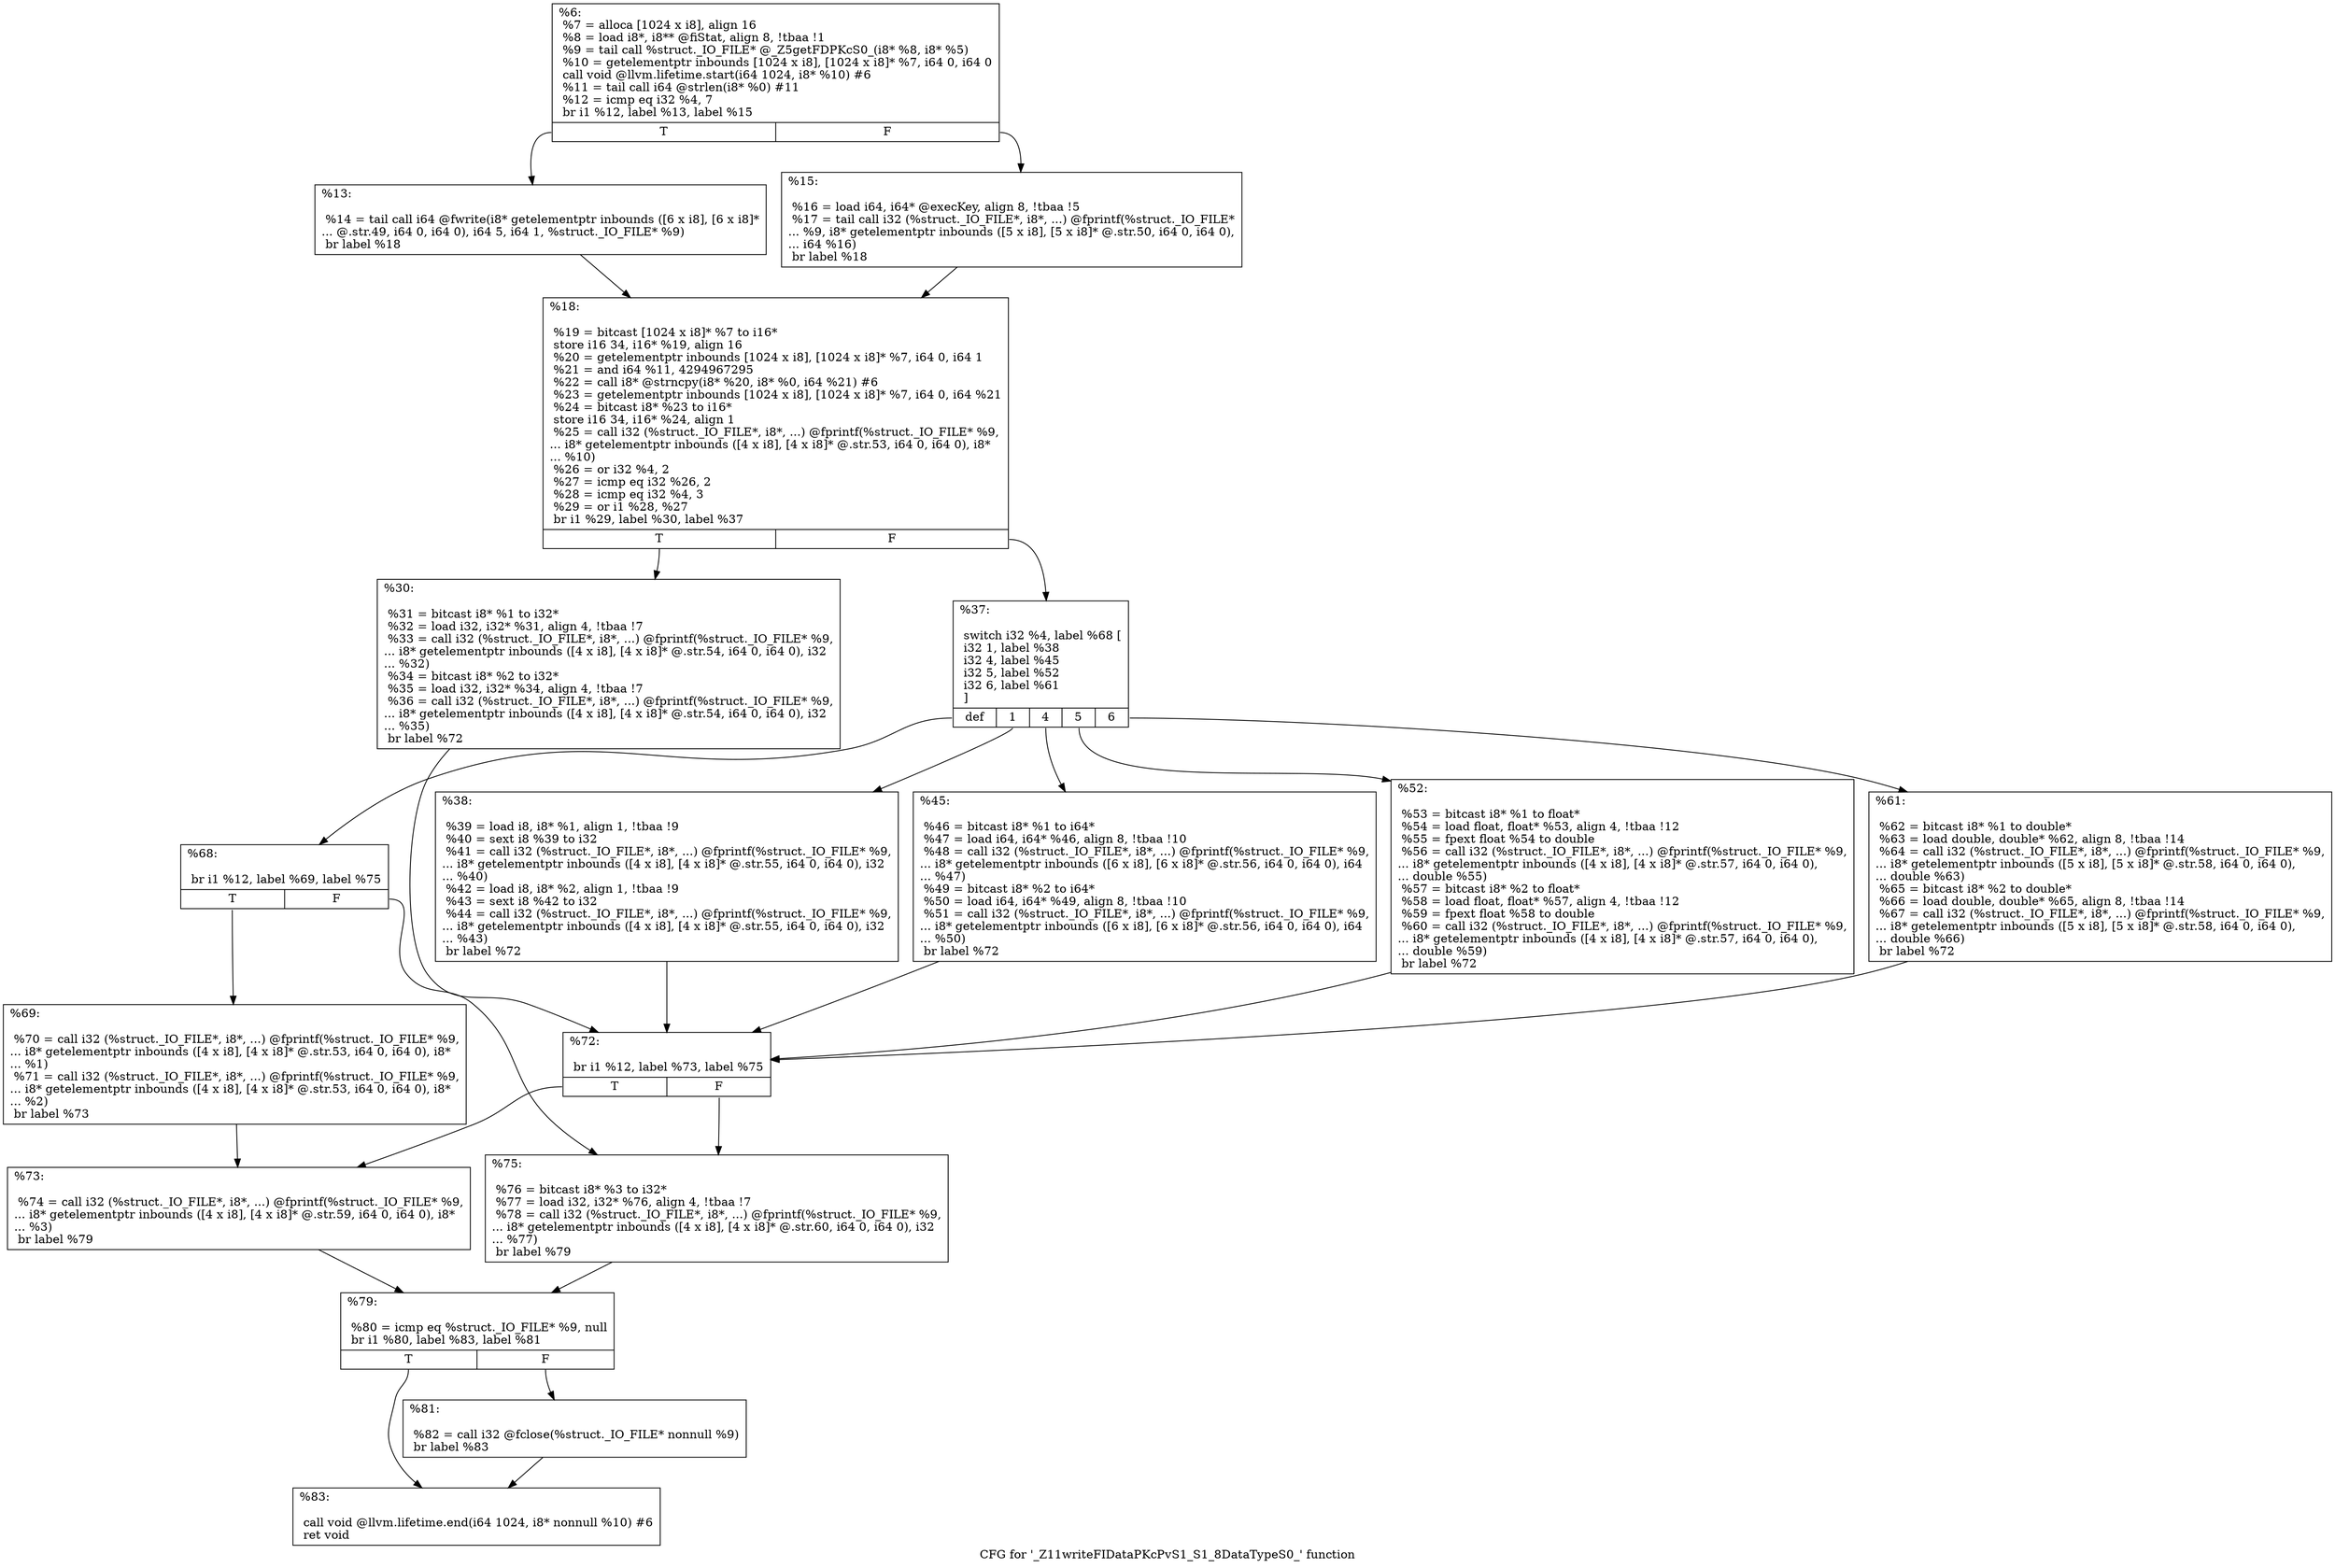 digraph "CFG for '_Z11writeFIDataPKcPvS1_S1_8DataTypeS0_' function" {
	label="CFG for '_Z11writeFIDataPKcPvS1_S1_8DataTypeS0_' function";

	Node0x3150300 [shape=record,label="{%6:\l  %7 = alloca [1024 x i8], align 16\l  %8 = load i8*, i8** @fiStat, align 8, !tbaa !1\l  %9 = tail call %struct._IO_FILE* @_Z5getFDPKcS0_(i8* %8, i8* %5)\l  %10 = getelementptr inbounds [1024 x i8], [1024 x i8]* %7, i64 0, i64 0\l  call void @llvm.lifetime.start(i64 1024, i8* %10) #6\l  %11 = tail call i64 @strlen(i8* %0) #11\l  %12 = icmp eq i32 %4, 7\l  br i1 %12, label %13, label %15\l|{<s0>T|<s1>F}}"];
	Node0x3150300:s0 -> Node0x3150350;
	Node0x3150300:s1 -> Node0x31503a0;
	Node0x3150350 [shape=record,label="{%13:\l\l  %14 = tail call i64 @fwrite(i8* getelementptr inbounds ([6 x i8], [6 x i8]*\l... @.str.49, i64 0, i64 0), i64 5, i64 1, %struct._IO_FILE* %9)\l  br label %18\l}"];
	Node0x3150350 -> Node0x31503f0;
	Node0x31503a0 [shape=record,label="{%15:\l\l  %16 = load i64, i64* @execKey, align 8, !tbaa !5\l  %17 = tail call i32 (%struct._IO_FILE*, i8*, ...) @fprintf(%struct._IO_FILE*\l... %9, i8* getelementptr inbounds ([5 x i8], [5 x i8]* @.str.50, i64 0, i64 0),\l... i64 %16)\l  br label %18\l}"];
	Node0x31503a0 -> Node0x31503f0;
	Node0x31503f0 [shape=record,label="{%18:\l\l  %19 = bitcast [1024 x i8]* %7 to i16*\l  store i16 34, i16* %19, align 16\l  %20 = getelementptr inbounds [1024 x i8], [1024 x i8]* %7, i64 0, i64 1\l  %21 = and i64 %11, 4294967295\l  %22 = call i8* @strncpy(i8* %20, i8* %0, i64 %21) #6\l  %23 = getelementptr inbounds [1024 x i8], [1024 x i8]* %7, i64 0, i64 %21\l  %24 = bitcast i8* %23 to i16*\l  store i16 34, i16* %24, align 1\l  %25 = call i32 (%struct._IO_FILE*, i8*, ...) @fprintf(%struct._IO_FILE* %9,\l... i8* getelementptr inbounds ([4 x i8], [4 x i8]* @.str.53, i64 0, i64 0), i8*\l... %10)\l  %26 = or i32 %4, 2\l  %27 = icmp eq i32 %26, 2\l  %28 = icmp eq i32 %4, 3\l  %29 = or i1 %28, %27\l  br i1 %29, label %30, label %37\l|{<s0>T|<s1>F}}"];
	Node0x31503f0:s0 -> Node0x3150440;
	Node0x31503f0:s1 -> Node0x3150490;
	Node0x3150440 [shape=record,label="{%30:\l\l  %31 = bitcast i8* %1 to i32*\l  %32 = load i32, i32* %31, align 4, !tbaa !7\l  %33 = call i32 (%struct._IO_FILE*, i8*, ...) @fprintf(%struct._IO_FILE* %9,\l... i8* getelementptr inbounds ([4 x i8], [4 x i8]* @.str.54, i64 0, i64 0), i32\l... %32)\l  %34 = bitcast i8* %2 to i32*\l  %35 = load i32, i32* %34, align 4, !tbaa !7\l  %36 = call i32 (%struct._IO_FILE*, i8*, ...) @fprintf(%struct._IO_FILE* %9,\l... i8* getelementptr inbounds ([4 x i8], [4 x i8]* @.str.54, i64 0, i64 0), i32\l... %35)\l  br label %72\l}"];
	Node0x3150440 -> Node0x31506c0;
	Node0x3150490 [shape=record,label="{%37:\l\l  switch i32 %4, label %68 [\l    i32 1, label %38\l    i32 4, label %45\l    i32 5, label %52\l    i32 6, label %61\l  ]\l|{<s0>def|<s1>1|<s2>4|<s3>5|<s4>6}}"];
	Node0x3150490:s0 -> Node0x3150620;
	Node0x3150490:s1 -> Node0x31504e0;
	Node0x3150490:s2 -> Node0x3150530;
	Node0x3150490:s3 -> Node0x3150580;
	Node0x3150490:s4 -> Node0x31505d0;
	Node0x31504e0 [shape=record,label="{%38:\l\l  %39 = load i8, i8* %1, align 1, !tbaa !9\l  %40 = sext i8 %39 to i32\l  %41 = call i32 (%struct._IO_FILE*, i8*, ...) @fprintf(%struct._IO_FILE* %9,\l... i8* getelementptr inbounds ([4 x i8], [4 x i8]* @.str.55, i64 0, i64 0), i32\l... %40)\l  %42 = load i8, i8* %2, align 1, !tbaa !9\l  %43 = sext i8 %42 to i32\l  %44 = call i32 (%struct._IO_FILE*, i8*, ...) @fprintf(%struct._IO_FILE* %9,\l... i8* getelementptr inbounds ([4 x i8], [4 x i8]* @.str.55, i64 0, i64 0), i32\l... %43)\l  br label %72\l}"];
	Node0x31504e0 -> Node0x31506c0;
	Node0x3150530 [shape=record,label="{%45:\l\l  %46 = bitcast i8* %1 to i64*\l  %47 = load i64, i64* %46, align 8, !tbaa !10\l  %48 = call i32 (%struct._IO_FILE*, i8*, ...) @fprintf(%struct._IO_FILE* %9,\l... i8* getelementptr inbounds ([6 x i8], [6 x i8]* @.str.56, i64 0, i64 0), i64\l... %47)\l  %49 = bitcast i8* %2 to i64*\l  %50 = load i64, i64* %49, align 8, !tbaa !10\l  %51 = call i32 (%struct._IO_FILE*, i8*, ...) @fprintf(%struct._IO_FILE* %9,\l... i8* getelementptr inbounds ([6 x i8], [6 x i8]* @.str.56, i64 0, i64 0), i64\l... %50)\l  br label %72\l}"];
	Node0x3150530 -> Node0x31506c0;
	Node0x3150580 [shape=record,label="{%52:\l\l  %53 = bitcast i8* %1 to float*\l  %54 = load float, float* %53, align 4, !tbaa !12\l  %55 = fpext float %54 to double\l  %56 = call i32 (%struct._IO_FILE*, i8*, ...) @fprintf(%struct._IO_FILE* %9,\l... i8* getelementptr inbounds ([4 x i8], [4 x i8]* @.str.57, i64 0, i64 0),\l... double %55)\l  %57 = bitcast i8* %2 to float*\l  %58 = load float, float* %57, align 4, !tbaa !12\l  %59 = fpext float %58 to double\l  %60 = call i32 (%struct._IO_FILE*, i8*, ...) @fprintf(%struct._IO_FILE* %9,\l... i8* getelementptr inbounds ([4 x i8], [4 x i8]* @.str.57, i64 0, i64 0),\l... double %59)\l  br label %72\l}"];
	Node0x3150580 -> Node0x31506c0;
	Node0x31505d0 [shape=record,label="{%61:\l\l  %62 = bitcast i8* %1 to double*\l  %63 = load double, double* %62, align 8, !tbaa !14\l  %64 = call i32 (%struct._IO_FILE*, i8*, ...) @fprintf(%struct._IO_FILE* %9,\l... i8* getelementptr inbounds ([5 x i8], [5 x i8]* @.str.58, i64 0, i64 0),\l... double %63)\l  %65 = bitcast i8* %2 to double*\l  %66 = load double, double* %65, align 8, !tbaa !14\l  %67 = call i32 (%struct._IO_FILE*, i8*, ...) @fprintf(%struct._IO_FILE* %9,\l... i8* getelementptr inbounds ([5 x i8], [5 x i8]* @.str.58, i64 0, i64 0),\l... double %66)\l  br label %72\l}"];
	Node0x31505d0 -> Node0x31506c0;
	Node0x3150620 [shape=record,label="{%68:\l\l  br i1 %12, label %69, label %75\l|{<s0>T|<s1>F}}"];
	Node0x3150620:s0 -> Node0x3150670;
	Node0x3150620:s1 -> Node0x3150760;
	Node0x3150670 [shape=record,label="{%69:\l\l  %70 = call i32 (%struct._IO_FILE*, i8*, ...) @fprintf(%struct._IO_FILE* %9,\l... i8* getelementptr inbounds ([4 x i8], [4 x i8]* @.str.53, i64 0, i64 0), i8*\l... %1)\l  %71 = call i32 (%struct._IO_FILE*, i8*, ...) @fprintf(%struct._IO_FILE* %9,\l... i8* getelementptr inbounds ([4 x i8], [4 x i8]* @.str.53, i64 0, i64 0), i8*\l... %2)\l  br label %73\l}"];
	Node0x3150670 -> Node0x3150710;
	Node0x31506c0 [shape=record,label="{%72:\l\l  br i1 %12, label %73, label %75\l|{<s0>T|<s1>F}}"];
	Node0x31506c0:s0 -> Node0x3150710;
	Node0x31506c0:s1 -> Node0x3150760;
	Node0x3150710 [shape=record,label="{%73:\l\l  %74 = call i32 (%struct._IO_FILE*, i8*, ...) @fprintf(%struct._IO_FILE* %9,\l... i8* getelementptr inbounds ([4 x i8], [4 x i8]* @.str.59, i64 0, i64 0), i8*\l... %3)\l  br label %79\l}"];
	Node0x3150710 -> Node0x31507b0;
	Node0x3150760 [shape=record,label="{%75:\l\l  %76 = bitcast i8* %3 to i32*\l  %77 = load i32, i32* %76, align 4, !tbaa !7\l  %78 = call i32 (%struct._IO_FILE*, i8*, ...) @fprintf(%struct._IO_FILE* %9,\l... i8* getelementptr inbounds ([4 x i8], [4 x i8]* @.str.60, i64 0, i64 0), i32\l... %77)\l  br label %79\l}"];
	Node0x3150760 -> Node0x31507b0;
	Node0x31507b0 [shape=record,label="{%79:\l\l  %80 = icmp eq %struct._IO_FILE* %9, null\l  br i1 %80, label %83, label %81\l|{<s0>T|<s1>F}}"];
	Node0x31507b0:s0 -> Node0x3150850;
	Node0x31507b0:s1 -> Node0x3150800;
	Node0x3150800 [shape=record,label="{%81:\l\l  %82 = call i32 @fclose(%struct._IO_FILE* nonnull %9)\l  br label %83\l}"];
	Node0x3150800 -> Node0x3150850;
	Node0x3150850 [shape=record,label="{%83:\l\l  call void @llvm.lifetime.end(i64 1024, i8* nonnull %10) #6\l  ret void\l}"];
}
